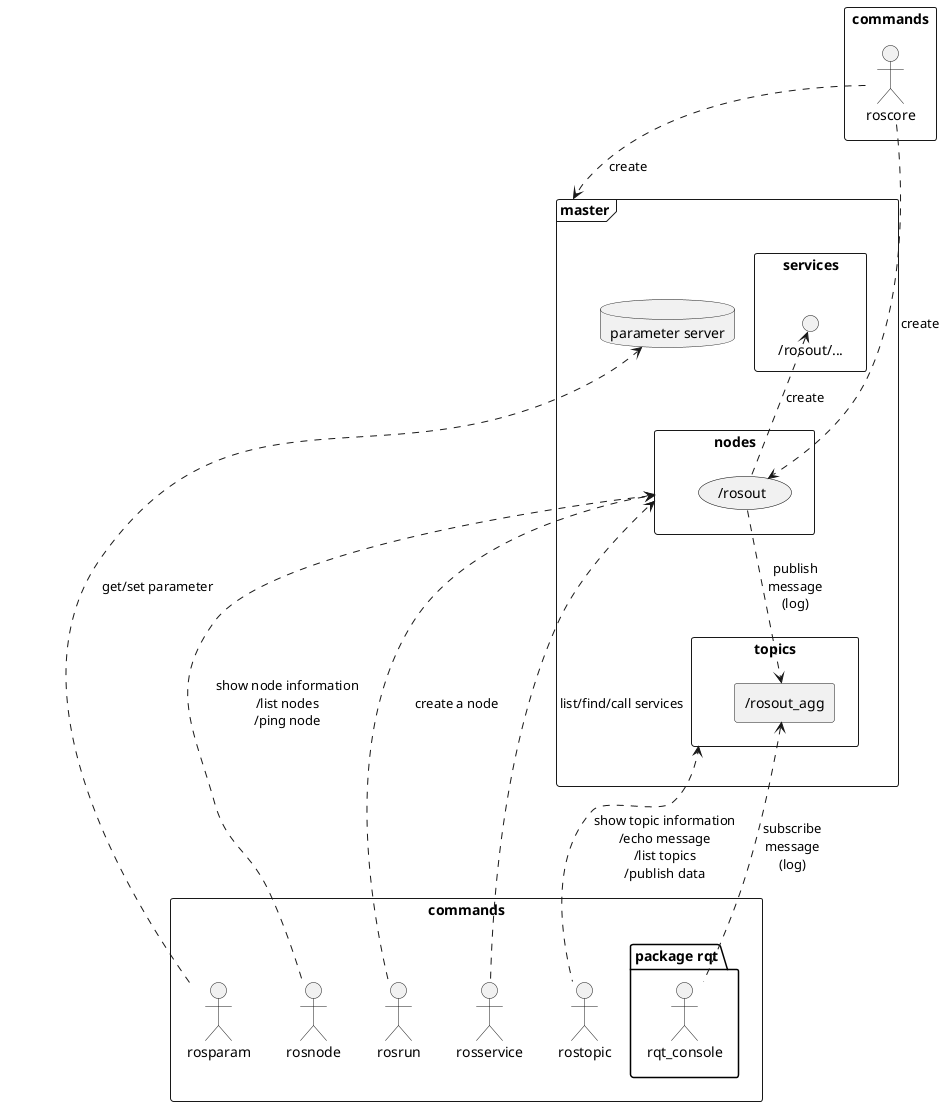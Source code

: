 @startuml ros-architecture.png
skinparam usecase {
  BorderColor black
}

rectangle commands as command1 {
  "roscore"

}

rectangle commands as command2 {
  "rosnode"
  "rosrun"
  "rosservice"
  "rosparam"
  "rostopic"

  package "package rqt" {
    "rqt_console"
  }
}

frame master {
  database parameter as "parameter server"

  rectangle services {
    interface "/rosout/..." as srosout
  }

  rectangle nodes {
    (/rosout) as nrosout
  }
  
  rectangle topics {
    rectangle "/rosout_agg" as trosout
  }
}

roscore .down.> master : create

rosrun .up.> nodes : create a node
rosnode .up.> nodes : show node information\n/list nodes\n/ping node

rosparam ..> parameter : get/set parameter

roscore .down.> nrosout : create
nrosout .up.> srosout : create

nrosout .down.> trosout : publish\nmessage\n(log)

rosservice .up.> nodes : list/find/call services

rqt_console .up.> trosout : subscribe\nmessage\n(log)

rostopic .up.> topics : show topic information\n/echo message\n/list topics\n/publish data

@enduml